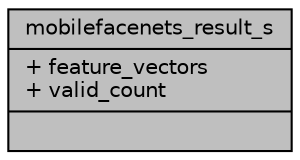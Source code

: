 digraph "mobilefacenets_result_s"
{
 // INTERACTIVE_SVG=YES
 // LATEX_PDF_SIZE
  bgcolor="transparent";
  edge [fontname="Helvetica",fontsize="10",labelfontname="Helvetica",labelfontsize="10"];
  node [fontname="Helvetica",fontsize="10",shape=record];
  Node1 [label="{mobilefacenets_result_s\n|+ feature_vectors\l+ valid_count\l|}",height=0.2,width=0.4,color="black", fillcolor="grey75", style="filled", fontcolor="black",tooltip=" "];
}
